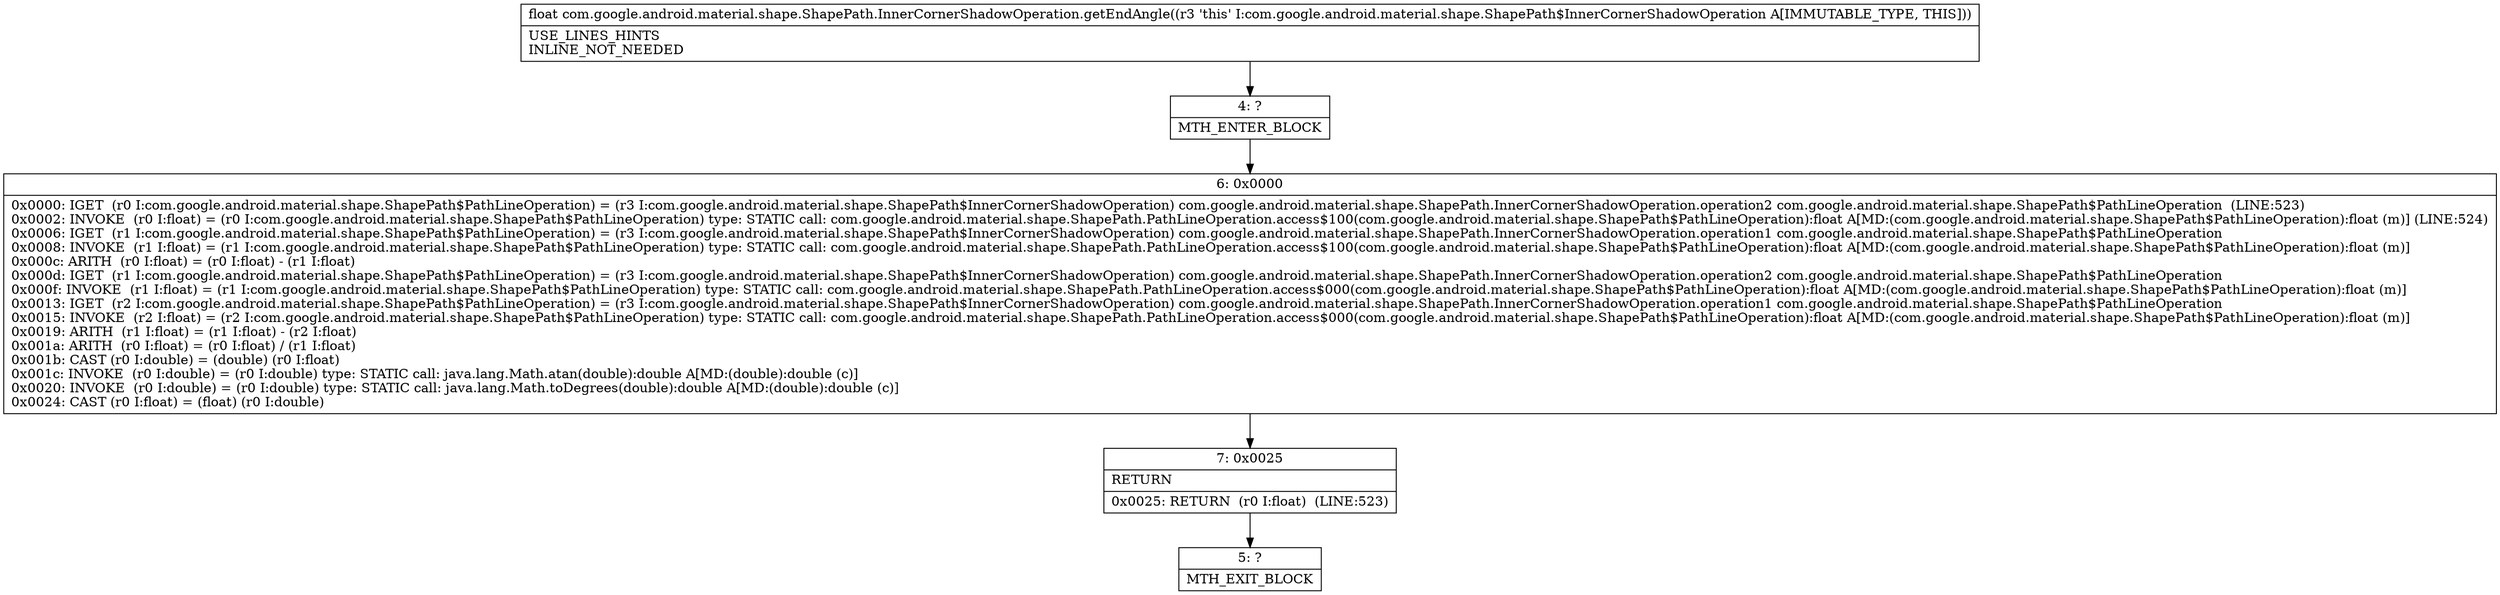 digraph "CFG forcom.google.android.material.shape.ShapePath.InnerCornerShadowOperation.getEndAngle()F" {
Node_4 [shape=record,label="{4\:\ ?|MTH_ENTER_BLOCK\l}"];
Node_6 [shape=record,label="{6\:\ 0x0000|0x0000: IGET  (r0 I:com.google.android.material.shape.ShapePath$PathLineOperation) = (r3 I:com.google.android.material.shape.ShapePath$InnerCornerShadowOperation) com.google.android.material.shape.ShapePath.InnerCornerShadowOperation.operation2 com.google.android.material.shape.ShapePath$PathLineOperation  (LINE:523)\l0x0002: INVOKE  (r0 I:float) = (r0 I:com.google.android.material.shape.ShapePath$PathLineOperation) type: STATIC call: com.google.android.material.shape.ShapePath.PathLineOperation.access$100(com.google.android.material.shape.ShapePath$PathLineOperation):float A[MD:(com.google.android.material.shape.ShapePath$PathLineOperation):float (m)] (LINE:524)\l0x0006: IGET  (r1 I:com.google.android.material.shape.ShapePath$PathLineOperation) = (r3 I:com.google.android.material.shape.ShapePath$InnerCornerShadowOperation) com.google.android.material.shape.ShapePath.InnerCornerShadowOperation.operation1 com.google.android.material.shape.ShapePath$PathLineOperation \l0x0008: INVOKE  (r1 I:float) = (r1 I:com.google.android.material.shape.ShapePath$PathLineOperation) type: STATIC call: com.google.android.material.shape.ShapePath.PathLineOperation.access$100(com.google.android.material.shape.ShapePath$PathLineOperation):float A[MD:(com.google.android.material.shape.ShapePath$PathLineOperation):float (m)]\l0x000c: ARITH  (r0 I:float) = (r0 I:float) \- (r1 I:float) \l0x000d: IGET  (r1 I:com.google.android.material.shape.ShapePath$PathLineOperation) = (r3 I:com.google.android.material.shape.ShapePath$InnerCornerShadowOperation) com.google.android.material.shape.ShapePath.InnerCornerShadowOperation.operation2 com.google.android.material.shape.ShapePath$PathLineOperation \l0x000f: INVOKE  (r1 I:float) = (r1 I:com.google.android.material.shape.ShapePath$PathLineOperation) type: STATIC call: com.google.android.material.shape.ShapePath.PathLineOperation.access$000(com.google.android.material.shape.ShapePath$PathLineOperation):float A[MD:(com.google.android.material.shape.ShapePath$PathLineOperation):float (m)]\l0x0013: IGET  (r2 I:com.google.android.material.shape.ShapePath$PathLineOperation) = (r3 I:com.google.android.material.shape.ShapePath$InnerCornerShadowOperation) com.google.android.material.shape.ShapePath.InnerCornerShadowOperation.operation1 com.google.android.material.shape.ShapePath$PathLineOperation \l0x0015: INVOKE  (r2 I:float) = (r2 I:com.google.android.material.shape.ShapePath$PathLineOperation) type: STATIC call: com.google.android.material.shape.ShapePath.PathLineOperation.access$000(com.google.android.material.shape.ShapePath$PathLineOperation):float A[MD:(com.google.android.material.shape.ShapePath$PathLineOperation):float (m)]\l0x0019: ARITH  (r1 I:float) = (r1 I:float) \- (r2 I:float) \l0x001a: ARITH  (r0 I:float) = (r0 I:float) \/ (r1 I:float) \l0x001b: CAST (r0 I:double) = (double) (r0 I:float) \l0x001c: INVOKE  (r0 I:double) = (r0 I:double) type: STATIC call: java.lang.Math.atan(double):double A[MD:(double):double (c)]\l0x0020: INVOKE  (r0 I:double) = (r0 I:double) type: STATIC call: java.lang.Math.toDegrees(double):double A[MD:(double):double (c)]\l0x0024: CAST (r0 I:float) = (float) (r0 I:double) \l}"];
Node_7 [shape=record,label="{7\:\ 0x0025|RETURN\l|0x0025: RETURN  (r0 I:float)  (LINE:523)\l}"];
Node_5 [shape=record,label="{5\:\ ?|MTH_EXIT_BLOCK\l}"];
MethodNode[shape=record,label="{float com.google.android.material.shape.ShapePath.InnerCornerShadowOperation.getEndAngle((r3 'this' I:com.google.android.material.shape.ShapePath$InnerCornerShadowOperation A[IMMUTABLE_TYPE, THIS]))  | USE_LINES_HINTS\lINLINE_NOT_NEEDED\l}"];
MethodNode -> Node_4;Node_4 -> Node_6;
Node_6 -> Node_7;
Node_7 -> Node_5;
}

